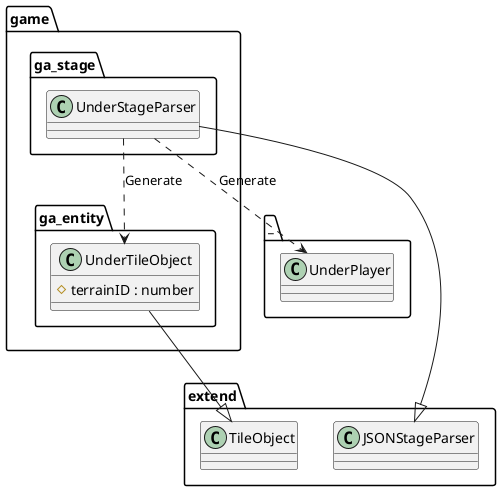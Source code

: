 @startuml StageGame

package game {
    package ga_stage {
        class UnderStageParser
    }
    package ga_entity {
        class UnderTileObject {
            #terrainID : number
        }
    }
}

package _ {
    class UnderPlayer
}

package extend {
    class JSONStageParser
    class TileObject
}

UnderStageParser ..> UnderTileObject : Generate
UnderStageParser ..> UnderPlayer : Generate

UnderStageParser --|> JSONStageParser
UnderTileObject --|> TileObject

@enduml
